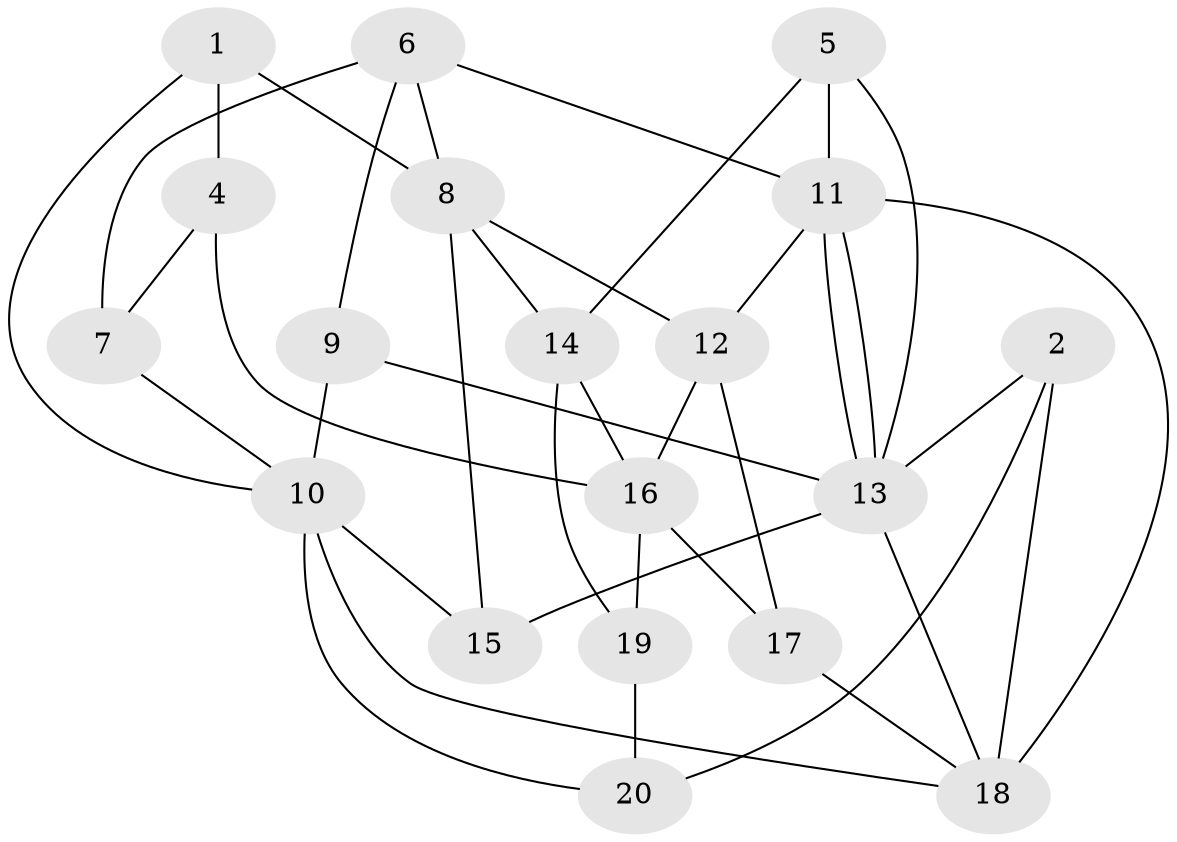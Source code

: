 // Generated by graph-tools (version 1.1) at 2025/46/02/15/25 05:46:28]
// undirected, 19 vertices, 38 edges
graph export_dot {
graph [start="1"]
  node [color=gray90,style=filled];
  1;
  2;
  4;
  5;
  6;
  7 [super="+3"];
  8;
  9;
  10 [super="+3"];
  11;
  12;
  13;
  14;
  15;
  16;
  17;
  18;
  19;
  20;
  1 -- 10;
  1 -- 8;
  1 -- 4;
  2 -- 13;
  2 -- 18;
  2 -- 20;
  4 -- 16;
  4 -- 7;
  5 -- 13;
  5 -- 11;
  5 -- 14;
  6 -- 8;
  6 -- 11;
  6 -- 7;
  6 -- 9;
  7 -- 10;
  8 -- 15;
  8 -- 12;
  8 -- 14;
  9 -- 10;
  9 -- 13;
  10 -- 20;
  10 -- 15;
  10 -- 18;
  11 -- 18;
  11 -- 13;
  11 -- 13;
  11 -- 12;
  12 -- 17;
  12 -- 16;
  13 -- 15;
  13 -- 18;
  14 -- 16;
  14 -- 19;
  16 -- 17;
  16 -- 19;
  17 -- 18;
  19 -- 20;
}
